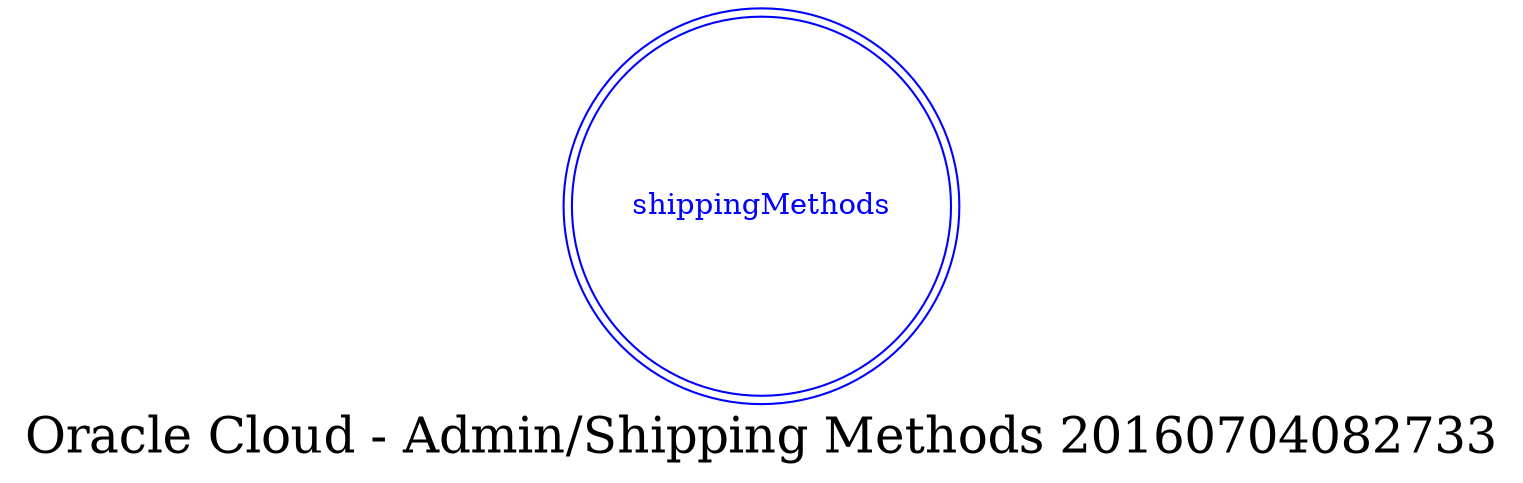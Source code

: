 digraph LexiconGraph {
graph[label="Oracle Cloud - Admin/Shipping Methods 20160704082733", fontsize=24]
splines=true
"shippingMethods" [color=blue, fontcolor=blue, shape=doublecircle]
}
